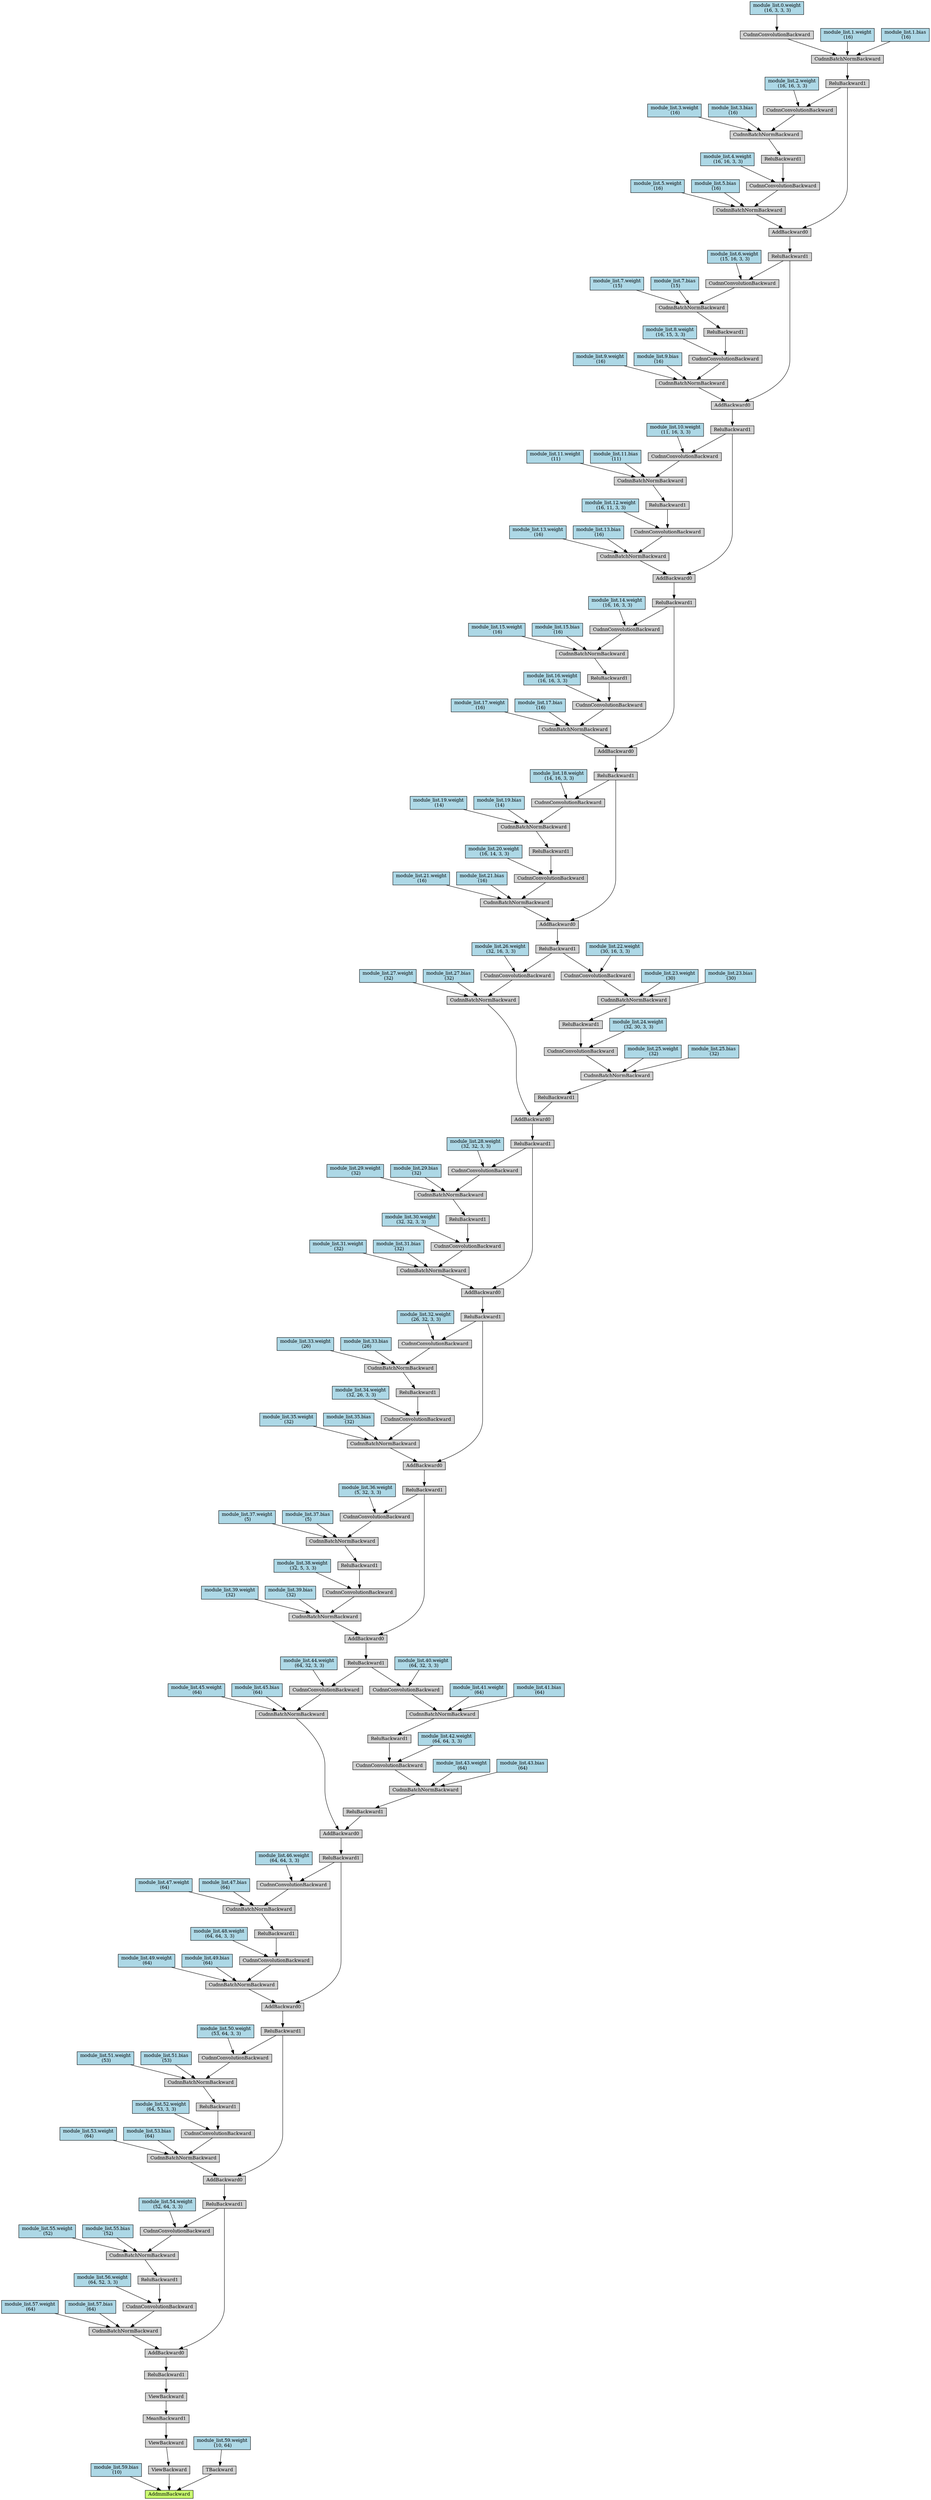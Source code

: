 digraph {
	graph [size="60.3,60.3"]
	node [align=left fontsize=12 height=0.2 ranksep=0.1 shape=box style=filled]
	140689404422240 [label=AddmmBackward fillcolor=darkolivegreen1]
	140689403139016 -> 140689404422240
	140689403139016 [label="module_list.59.bias
 (10)" fillcolor=lightblue]
	140689403139576 -> 140689404422240
	140689403139576 [label=ViewBackward]
	140689402978992 -> 140689403139576
	140689402978992 [label=ViewBackward]
	140689403139352 -> 140689402978992
	140689403139352 [label=MeanBackward1]
	140689403138904 -> 140689403139352
	140689403138904 [label=ViewBackward]
	140689403140024 -> 140689403138904
	140689403140024 [label=ReluBackward1]
	140689403138232 -> 140689403140024
	140689403138232 [label=AddBackward0]
	140689403140752 -> 140689403138232
	140689403140752 [label=ReluBackward1]
	140689403141480 -> 140689403140752
	140689403141480 [label=AddBackward0]
	140689403141592 -> 140689403141480
	140689403141592 [label=ReluBackward1]
	140689403141760 -> 140689403141592
	140689403141760 [label=AddBackward0]
	140689403141872 -> 140689403141760
	140689403141872 [label=ReluBackward1]
	140689403142040 -> 140689403141872
	140689403142040 [label=AddBackward0]
	140687868624968 -> 140689403142040
	140687868624968 [label=ReluBackward1]
	140687868625136 -> 140687868624968
	140687868625136 [label=CudnnBatchNormBackward]
	140687868625248 -> 140687868625136
	140687868625248 [label=CudnnConvolutionBackward]
	140687868625472 -> 140687868625248
	140687868625472 [label=ReluBackward1]
	140687868625640 -> 140687868625472
	140687868625640 [label=CudnnBatchNormBackward]
	140687868625752 -> 140687868625640
	140687868625752 [label=CudnnConvolutionBackward]
	140687868625976 -> 140687868625752
	140687868625976 [label=ReluBackward1]
	140687868626144 -> 140687868625976
	140687868626144 [label=AddBackward0]
	140687868626256 -> 140687868626144
	140687868626256 [label=ReluBackward1]
	140687868626424 -> 140687868626256
	140687868626424 [label=AddBackward0]
	140687868626536 -> 140687868626424
	140687868626536 [label=ReluBackward1]
	140687868626704 -> 140687868626536
	140687868626704 [label=AddBackward0]
	140687868626816 -> 140687868626704
	140687868626816 [label=ReluBackward1]
	140687868626984 -> 140687868626816
	140687868626984 [label=AddBackward0]
	140687868627096 -> 140687868626984
	140687868627096 [label=ReluBackward1]
	140687868627264 -> 140687868627096
	140687868627264 [label=CudnnBatchNormBackward]
	140687868627376 -> 140687868627264
	140687868627376 [label=CudnnConvolutionBackward]
	140687868627600 -> 140687868627376
	140687868627600 [label=ReluBackward1]
	140687868627768 -> 140687868627600
	140687868627768 [label=CudnnBatchNormBackward]
	140687868627880 -> 140687868627768
	140687868627880 [label=CudnnConvolutionBackward]
	140687868628104 -> 140687868627880
	140687868628104 [label=ReluBackward1]
	140687868628272 -> 140687868628104
	140687868628272 [label=AddBackward0]
	140687868628384 -> 140687868628272
	140687868628384 [label=ReluBackward1]
	140687868628552 -> 140687868628384
	140687868628552 [label=AddBackward0]
	140687868628664 -> 140687868628552
	140687868628664 [label=ReluBackward1]
	140687868628832 -> 140687868628664
	140687868628832 [label=AddBackward0]
	140687868628944 -> 140687868628832
	140687868628944 [label=ReluBackward1]
	140687868633272 -> 140687868628944
	140687868633272 [label=AddBackward0]
	140687868633384 -> 140687868633272
	140687868633384 [label=ReluBackward1]
	140687868633552 -> 140687868633384
	140687868633552 [label=AddBackward0]
	140687868633664 -> 140687868633552
	140687868633664 [label=ReluBackward1]
	140687868633832 -> 140687868633664
	140687868633832 [label=CudnnBatchNormBackward]
	140687868633944 -> 140687868633832
	140687868633944 [label=CudnnConvolutionBackward]
	140687868634168 -> 140687868633944
	140687868634168 [label="module_list.0.weight
 (16, 3, 3, 3)" fillcolor=lightblue]
	140687868634000 -> 140687868633832
	140687868634000 [label="module_list.1.weight
 (16)" fillcolor=lightblue]
	140687868634056 -> 140687868633832
	140687868634056 [label="module_list.1.bias
 (16)" fillcolor=lightblue]
	140687868633720 -> 140687868633552
	140687868633720 [label=CudnnBatchNormBackward]
	140687868633888 -> 140687868633720
	140687868633888 [label=CudnnConvolutionBackward]
	140687868634280 -> 140687868633888
	140687868634280 [label=ReluBackward1]
	140687868634504 -> 140687868634280
	140687868634504 [label=CudnnBatchNormBackward]
	140687868634616 -> 140687868634504
	140687868634616 [label=CudnnConvolutionBackward]
	140687868633664 -> 140687868634616
	140687868634840 -> 140687868634616
	140687868634840 [label="module_list.2.weight
 (16, 16, 3, 3)" fillcolor=lightblue]
	140687868634672 -> 140687868634504
	140687868634672 [label="module_list.3.weight
 (16)" fillcolor=lightblue]
	140687868634728 -> 140687868634504
	140687868634728 [label="module_list.3.bias
 (16)" fillcolor=lightblue]
	140687868634392 -> 140687868633888
	140687868634392 [label="module_list.4.weight
 (16, 16, 3, 3)" fillcolor=lightblue]
	140687868634112 -> 140687868633720
	140687868634112 [label="module_list.5.weight
 (16)" fillcolor=lightblue]
	140687868634224 -> 140687868633720
	140687868634224 [label="module_list.5.bias
 (16)" fillcolor=lightblue]
	140687868633440 -> 140687868633272
	140687868633440 [label=CudnnBatchNormBackward]
	140687868633608 -> 140687868633440
	140687868633608 [label=CudnnConvolutionBackward]
	140687868634784 -> 140687868633608
	140687868634784 [label=ReluBackward1]
	140687868635008 -> 140687868634784
	140687868635008 [label=CudnnBatchNormBackward]
	140687868634952 -> 140687868635008
	140687868634952 [label=CudnnConvolutionBackward]
	140687868633384 -> 140687868634952
	140687868635288 -> 140687868634952
	140687868635288 [label="module_list.6.weight
 (15, 16, 3, 3)" fillcolor=lightblue]
	140687868635120 -> 140687868635008
	140687868635120 [label="module_list.7.weight
 (15)" fillcolor=lightblue]
	140687868635176 -> 140687868635008
	140687868635176 [label="module_list.7.bias
 (15)" fillcolor=lightblue]
	140687868634896 -> 140687868633608
	140687868634896 [label="module_list.8.weight
 (16, 15, 3, 3)" fillcolor=lightblue]
	140687868633776 -> 140687868633440
	140687868633776 [label="module_list.9.weight
 (16)" fillcolor=lightblue]
	140687868634336 -> 140687868633440
	140687868634336 [label="module_list.9.bias
 (16)" fillcolor=lightblue]
	140687868633160 -> 140687868628832
	140687868633160 [label=CudnnBatchNormBackward]
	140687868633328 -> 140687868633160
	140687868633328 [label=CudnnConvolutionBackward]
	140687868635232 -> 140687868633328
	140687868635232 [label=ReluBackward1]
	140687868635456 -> 140687868635232
	140687868635456 [label=CudnnBatchNormBackward]
	140687868635400 -> 140687868635456
	140687868635400 [label=CudnnConvolutionBackward]
	140687868628944 -> 140687868635400
	140687868635736 -> 140687868635400
	140687868635736 [label="module_list.10.weight
 (11, 16, 3, 3)" fillcolor=lightblue]
	140687868635568 -> 140687868635456
	140687868635568 [label="module_list.11.weight
 (11)" fillcolor=lightblue]
	140687868635624 -> 140687868635456
	140687868635624 [label="module_list.11.bias
 (11)" fillcolor=lightblue]
	140687868635344 -> 140687868633328
	140687868635344 [label="module_list.12.weight
 (16, 11, 3, 3)" fillcolor=lightblue]
	140687868633496 -> 140687868633160
	140687868633496 [label="module_list.13.weight
 (16)" fillcolor=lightblue]
	140687868634448 -> 140687868633160
	140687868634448 [label="module_list.13.bias
 (16)" fillcolor=lightblue]
	140687868628720 -> 140687868628552
	140687868628720 [label=CudnnBatchNormBackward]
	140687868628888 -> 140687868628720
	140687868628888 [label=CudnnConvolutionBackward]
	140687868635680 -> 140687868628888
	140687868635680 [label=ReluBackward1]
	140687868635904 -> 140687868635680
	140687868635904 [label=CudnnBatchNormBackward]
	140687868635848 -> 140687868635904
	140687868635848 [label=CudnnConvolutionBackward]
	140687868628664 -> 140687868635848
	140687868636184 -> 140687868635848
	140687868636184 [label="module_list.14.weight
 (16, 16, 3, 3)" fillcolor=lightblue]
	140687868636016 -> 140687868635904
	140687868636016 [label="module_list.15.weight
 (16)" fillcolor=lightblue]
	140687868636072 -> 140687868635904
	140687868636072 [label="module_list.15.bias
 (16)" fillcolor=lightblue]
	140687868635792 -> 140687868628888
	140687868635792 [label="module_list.16.weight
 (16, 16, 3, 3)" fillcolor=lightblue]
	140687868633216 -> 140687868628720
	140687868633216 [label="module_list.17.weight
 (16)" fillcolor=lightblue]
	140687868634560 -> 140687868628720
	140687868634560 [label="module_list.17.bias
 (16)" fillcolor=lightblue]
	140687868628440 -> 140687868628272
	140687868628440 [label=CudnnBatchNormBackward]
	140687868628608 -> 140687868628440
	140687868628608 [label=CudnnConvolutionBackward]
	140687868636128 -> 140687868628608
	140687868636128 [label=ReluBackward1]
	140687868636352 -> 140687868636128
	140687868636352 [label=CudnnBatchNormBackward]
	140687868636296 -> 140687868636352
	140687868636296 [label=CudnnConvolutionBackward]
	140687868628384 -> 140687868636296
	140687868636632 -> 140687868636296
	140687868636632 [label="module_list.18.weight
 (14, 16, 3, 3)" fillcolor=lightblue]
	140687868636464 -> 140687868636352
	140687868636464 [label="module_list.19.weight
 (14)" fillcolor=lightblue]
	140687868636520 -> 140687868636352
	140687868636520 [label="module_list.19.bias
 (14)" fillcolor=lightblue]
	140687868636240 -> 140687868628608
	140687868636240 [label="module_list.20.weight
 (16, 14, 3, 3)" fillcolor=lightblue]
	140687868628776 -> 140687868628440
	140687868628776 [label="module_list.21.weight
 (16)" fillcolor=lightblue]
	140687868635064 -> 140687868628440
	140687868635064 [label="module_list.21.bias
 (16)" fillcolor=lightblue]
	140687868628160 -> 140687868627880
	140687868628160 [label="module_list.22.weight
 (30, 16, 3, 3)" fillcolor=lightblue]
	140687868627936 -> 140687868627768
	140687868627936 [label="module_list.23.weight
 (30)" fillcolor=lightblue]
	140687868627992 -> 140687868627768
	140687868627992 [label="module_list.23.bias
 (30)" fillcolor=lightblue]
	140687868627656 -> 140687868627376
	140687868627656 [label="module_list.24.weight
 (32, 30, 3, 3)" fillcolor=lightblue]
	140687868627432 -> 140687868627264
	140687868627432 [label="module_list.25.weight
 (32)" fillcolor=lightblue]
	140687868627488 -> 140687868627264
	140687868627488 [label="module_list.25.bias
 (32)" fillcolor=lightblue]
	140687868627152 -> 140687868626984
	140687868627152 [label=CudnnBatchNormBackward]
	140687868627320 -> 140687868627152
	140687868627320 [label=CudnnConvolutionBackward]
	140687868628104 -> 140687868627320
	140687868628216 -> 140687868627320
	140687868628216 [label="module_list.26.weight
 (32, 16, 3, 3)" fillcolor=lightblue]
	140687868627544 -> 140687868627152
	140687868627544 [label="module_list.27.weight
 (32)" fillcolor=lightblue]
	140687868627712 -> 140687868627152
	140687868627712 [label="module_list.27.bias
 (32)" fillcolor=lightblue]
	140687868626872 -> 140687868626704
	140687868626872 [label=CudnnBatchNormBackward]
	140687868627040 -> 140687868626872
	140687868627040 [label=CudnnConvolutionBackward]
	140687868628328 -> 140687868627040
	140687868628328 [label=ReluBackward1]
	140687868635960 -> 140687868628328
	140687868635960 [label=CudnnBatchNormBackward]
	140687868636688 -> 140687868635960
	140687868636688 [label=CudnnConvolutionBackward]
	140687868626816 -> 140687868636688
	140687868636744 -> 140687868636688
	140687868636744 [label="module_list.28.weight
 (32, 32, 3, 3)" fillcolor=lightblue]
	140687868636408 -> 140687868635960
	140687868636408 [label="module_list.29.weight
 (32)" fillcolor=lightblue]
	140687868636800 -> 140687868635960
	140687868636800 [label="module_list.29.bias
 (32)" fillcolor=lightblue]
	140687868628496 -> 140687868627040
	140687868628496 [label="module_list.30.weight
 (32, 32, 3, 3)" fillcolor=lightblue]
	140687868627208 -> 140687868626872
	140687868627208 [label="module_list.31.weight
 (32)" fillcolor=lightblue]
	140687868628048 -> 140687868626872
	140687868628048 [label="module_list.31.bias
 (32)" fillcolor=lightblue]
	140687868626592 -> 140687868626424
	140687868626592 [label=CudnnBatchNormBackward]
	140687868626760 -> 140687868626592
	140687868626760 [label=CudnnConvolutionBackward]
	140687868636856 -> 140687868626760
	140687868636856 [label=ReluBackward1]
	140687868637024 -> 140687868636856
	140687868637024 [label=CudnnBatchNormBackward]
	140687868636968 -> 140687868637024
	140687868636968 [label=CudnnConvolutionBackward]
	140687868626536 -> 140687868636968
	140687868666040 -> 140687868636968
	140687868666040 [label="module_list.32.weight
 (26, 32, 3, 3)" fillcolor=lightblue]
	140687868637136 -> 140687868637024
	140687868637136 [label="module_list.33.weight
 (26)" fillcolor=lightblue]
	140687868665928 -> 140687868637024
	140687868665928 [label="module_list.33.bias
 (26)" fillcolor=lightblue]
	140687868636912 -> 140687868626760
	140687868636912 [label="module_list.34.weight
 (32, 26, 3, 3)" fillcolor=lightblue]
	140687868626928 -> 140687868626592
	140687868626928 [label="module_list.35.weight
 (32)" fillcolor=lightblue]
	140687868627824 -> 140687868626592
	140687868627824 [label="module_list.35.bias
 (32)" fillcolor=lightblue]
	140687868626312 -> 140687868626144
	140687868626312 [label=CudnnBatchNormBackward]
	140687868626480 -> 140687868626312
	140687868626480 [label=CudnnConvolutionBackward]
	140687868637080 -> 140687868626480
	140687868637080 [label=ReluBackward1]
	140687868666208 -> 140687868637080
	140687868666208 [label=CudnnBatchNormBackward]
	140687868666152 -> 140687868666208
	140687868666152 [label=CudnnConvolutionBackward]
	140687868626256 -> 140687868666152
	140687868666488 -> 140687868666152
	140687868666488 [label="module_list.36.weight
 (5, 32, 3, 3)" fillcolor=lightblue]
	140687868666320 -> 140687868666208
	140687868666320 [label="module_list.37.weight
 (5)" fillcolor=lightblue]
	140687868666376 -> 140687868666208
	140687868666376 [label="module_list.37.bias
 (5)" fillcolor=lightblue]
	140687868665984 -> 140687868626480
	140687868665984 [label="module_list.38.weight
 (32, 5, 3, 3)" fillcolor=lightblue]
	140687868626648 -> 140687868626312
	140687868626648 [label="module_list.39.weight
 (32)" fillcolor=lightblue]
	140687868635512 -> 140687868626312
	140687868635512 [label="module_list.39.bias
 (32)" fillcolor=lightblue]
	140687868626032 -> 140687868625752
	140687868626032 [label="module_list.40.weight
 (64, 32, 3, 3)" fillcolor=lightblue]
	140687868625808 -> 140687868625640
	140687868625808 [label="module_list.41.weight
 (64)" fillcolor=lightblue]
	140687868625864 -> 140687868625640
	140687868625864 [label="module_list.41.bias
 (64)" fillcolor=lightblue]
	140687868625528 -> 140687868625248
	140687868625528 [label="module_list.42.weight
 (64, 64, 3, 3)" fillcolor=lightblue]
	140687868625304 -> 140687868625136
	140687868625304 [label="module_list.43.weight
 (64)" fillcolor=lightblue]
	140687868625360 -> 140687868625136
	140687868625360 [label="module_list.43.bias
 (64)" fillcolor=lightblue]
	140687868625024 -> 140689403142040
	140687868625024 [label=CudnnBatchNormBackward]
	140687868636576 -> 140687868625024
	140687868636576 [label=CudnnConvolutionBackward]
	140687868625976 -> 140687868636576
	140687868625696 -> 140687868636576
	140687868625696 [label="module_list.44.weight
 (64, 32, 3, 3)" fillcolor=lightblue]
	140687868625192 -> 140687868625024
	140687868625192 [label="module_list.45.weight
 (64)" fillcolor=lightblue]
	140687868625416 -> 140687868625024
	140687868625416 [label="module_list.45.bias
 (64)" fillcolor=lightblue]
	140689403141928 -> 140689403141760
	140689403141928 [label=CudnnBatchNormBackward]
	140689403142096 -> 140689403141928
	140689403142096 [label=CudnnConvolutionBackward]
	140687868626368 -> 140689403142096
	140687868626368 [label=ReluBackward1]
	140687868666096 -> 140687868626368
	140687868666096 [label=CudnnBatchNormBackward]
	140687868666264 -> 140687868666096
	140687868666264 [label=CudnnConvolutionBackward]
	140689403141872 -> 140687868666264
	140687868666712 -> 140687868666264
	140687868666712 [label="module_list.46.weight
 (64, 64, 3, 3)" fillcolor=lightblue]
	140687868666544 -> 140687868666096
	140687868666544 [label="module_list.47.weight
 (64)" fillcolor=lightblue]
	140687868666656 -> 140687868666096
	140687868666656 [label="module_list.47.bias
 (64)" fillcolor=lightblue]
	140687868626200 -> 140689403142096
	140687868626200 [label="module_list.48.weight
 (64, 64, 3, 3)" fillcolor=lightblue]
	140687868625080 -> 140689403141928
	140687868625080 [label="module_list.49.weight
 (64)" fillcolor=lightblue]
	140687868625584 -> 140689403141928
	140687868625584 [label="module_list.49.bias
 (64)" fillcolor=lightblue]
	140689403141648 -> 140689403141480
	140689403141648 [label=CudnnBatchNormBackward]
	140689403141816 -> 140689403141648
	140689403141816 [label=CudnnConvolutionBackward]
	140687868666600 -> 140689403141816
	140687868666600 [label=ReluBackward1]
	140687868666880 -> 140687868666600
	140687868666880 [label=CudnnBatchNormBackward]
	140687868666824 -> 140687868666880
	140687868666824 [label=CudnnConvolutionBackward]
	140689403141592 -> 140687868666824
	140687868667160 -> 140687868666824
	140687868667160 [label="module_list.50.weight
 (53, 64, 3, 3)" fillcolor=lightblue]
	140687868666992 -> 140687868666880
	140687868666992 [label="module_list.51.weight
 (53)" fillcolor=lightblue]
	140687868667048 -> 140687868666880
	140687868667048 [label="module_list.51.bias
 (53)" fillcolor=lightblue]
	140687868666768 -> 140689403141816
	140687868666768 [label="module_list.52.weight
 (64, 53, 3, 3)" fillcolor=lightblue]
	140689403141984 -> 140689403141648
	140689403141984 [label="module_list.53.weight
 (64)" fillcolor=lightblue]
	140687868625920 -> 140689403141648
	140687868625920 [label="module_list.53.bias
 (64)" fillcolor=lightblue]
	140689403141368 -> 140689403138232
	140689403141368 [label=CudnnBatchNormBackward]
	140689403141536 -> 140689403141368
	140689403141536 [label=CudnnConvolutionBackward]
	140687868667104 -> 140689403141536
	140687868667104 [label=ReluBackward1]
	140687868667328 -> 140687868667104
	140687868667328 [label=CudnnBatchNormBackward]
	140687868667272 -> 140687868667328
	140687868667272 [label=CudnnConvolutionBackward]
	140689403140752 -> 140687868667272
	140687868667608 -> 140687868667272
	140687868667608 [label="module_list.54.weight
 (52, 64, 3, 3)" fillcolor=lightblue]
	140687868667440 -> 140687868667328
	140687868667440 [label="module_list.55.weight
 (52)" fillcolor=lightblue]
	140687868667496 -> 140687868667328
	140687868667496 [label="module_list.55.bias
 (52)" fillcolor=lightblue]
	140687868667216 -> 140689403141536
	140687868667216 [label="module_list.56.weight
 (64, 52, 3, 3)" fillcolor=lightblue]
	140689403141704 -> 140689403141368
	140689403141704 [label="module_list.57.weight
 (64)" fillcolor=lightblue]
	140687868626088 -> 140689403141368
	140687868626088 [label="module_list.57.bias
 (64)" fillcolor=lightblue]
	140689403140136 -> 140689404422240
	140689403140136 [label=TBackward]
	140689403140528 -> 140689403140136
	140689403140528 [label="module_list.59.weight
 (10, 64)" fillcolor=lightblue]
}
